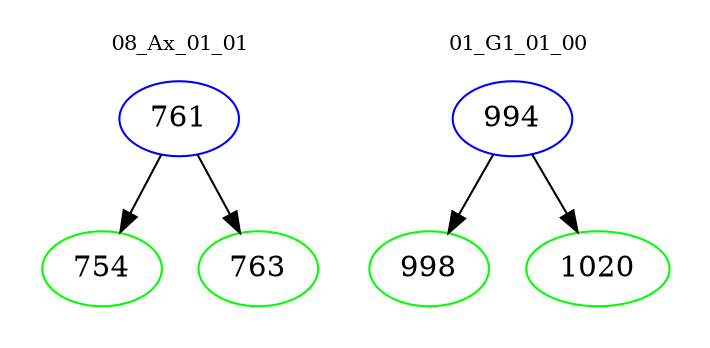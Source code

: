 digraph{
subgraph cluster_0 {
color = white
label = "08_Ax_01_01";
fontsize=10;
T0_761 [label="761", color="blue"]
T0_761 -> T0_754 [color="black"]
T0_754 [label="754", color="green"]
T0_761 -> T0_763 [color="black"]
T0_763 [label="763", color="green"]
}
subgraph cluster_1 {
color = white
label = "01_G1_01_00";
fontsize=10;
T1_994 [label="994", color="blue"]
T1_994 -> T1_998 [color="black"]
T1_998 [label="998", color="green"]
T1_994 -> T1_1020 [color="black"]
T1_1020 [label="1020", color="green"]
}
}
